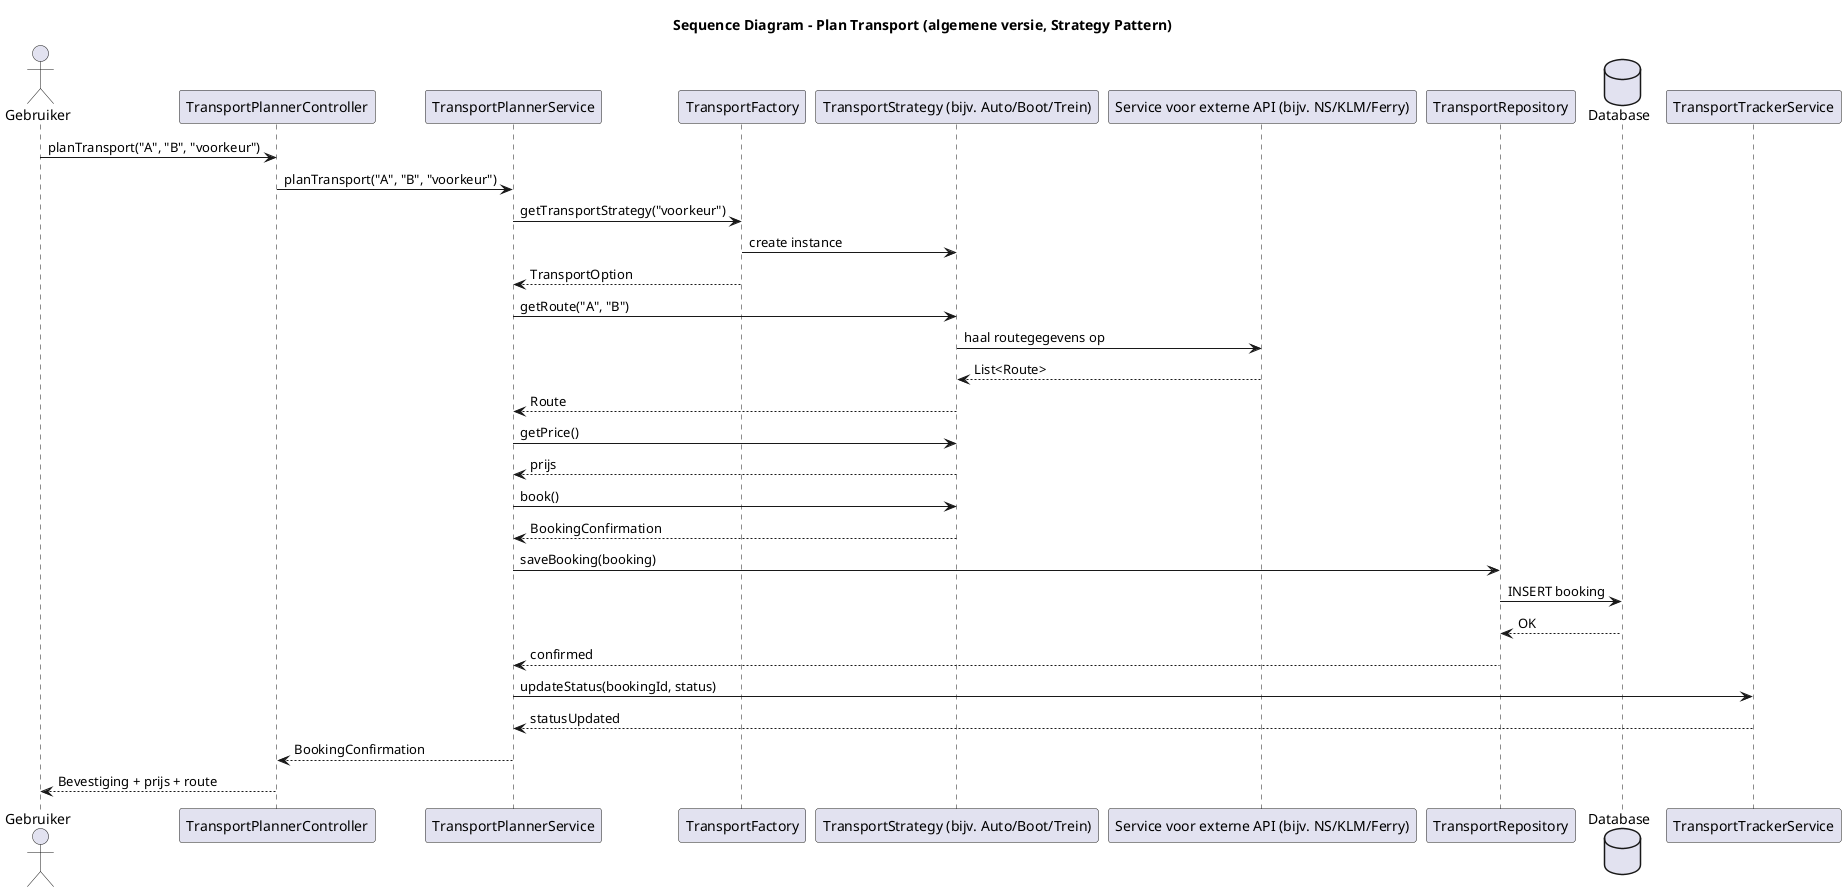 @startuml
title Sequence Diagram – Plan Transport (algemene versie, Strategy Pattern)

actor Gebruiker

participant TransportPlannerController
participant TransportPlannerService
participant TransportFactory
participant ConcreteTransportStrategy as "TransportStrategy (bijv. Auto/Boot/Trein)"
participant TransportService as "Service voor externe API (bijv. NS/KLM/Ferry)"
participant TransportRepository
database Database
participant TransportTrackerService

Gebruiker -> TransportPlannerController : planTransport("A", "B", "voorkeur")
TransportPlannerController -> TransportPlannerService : planTransport("A", "B", "voorkeur")

TransportPlannerService -> TransportFactory : getTransportStrategy("voorkeur")
TransportFactory -> ConcreteTransportStrategy : create instance
TransportFactory --> TransportPlannerService : TransportOption

TransportPlannerService -> ConcreteTransportStrategy : getRoute("A", "B")
ConcreteTransportStrategy -> TransportService : haal routegegevens op
TransportService --> ConcreteTransportStrategy : List<Route>
ConcreteTransportStrategy --> TransportPlannerService : Route

TransportPlannerService -> ConcreteTransportStrategy : getPrice()
ConcreteTransportStrategy --> TransportPlannerService : prijs

TransportPlannerService -> ConcreteTransportStrategy : book()
ConcreteTransportStrategy --> TransportPlannerService : BookingConfirmation

TransportPlannerService -> TransportRepository : saveBooking(booking)
TransportRepository -> Database : INSERT booking
Database --> TransportRepository : OK
TransportRepository --> TransportPlannerService : confirmed

TransportPlannerService -> TransportTrackerService : updateStatus(bookingId, status)
TransportTrackerService --> TransportPlannerService : statusUpdated

TransportPlannerService --> TransportPlannerController : BookingConfirmation
TransportPlannerController --> Gebruiker : Bevestiging + prijs + route

@enduml
